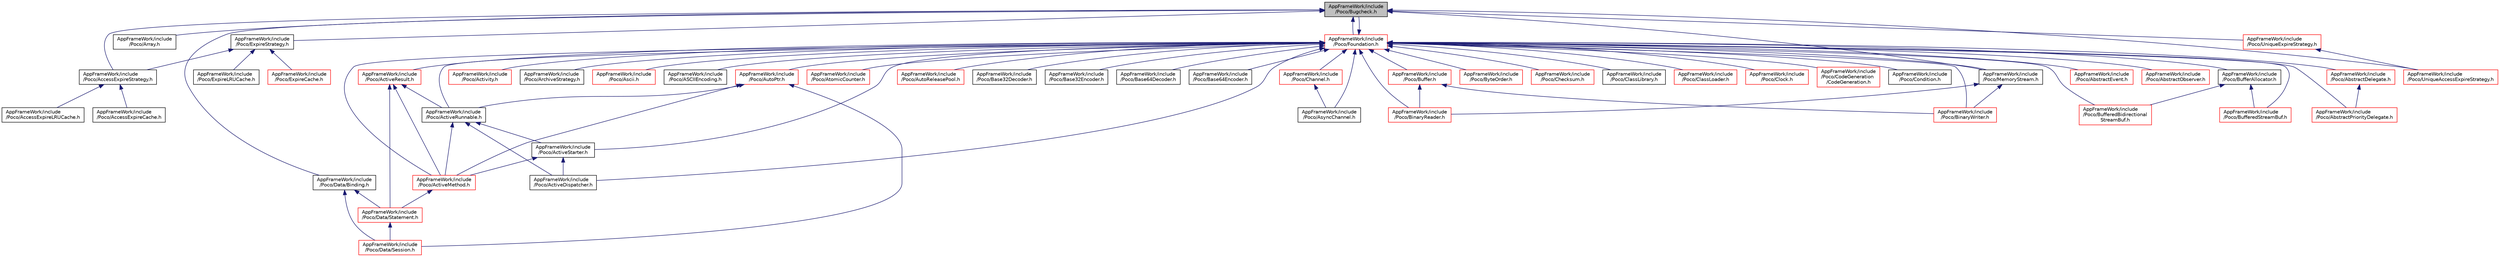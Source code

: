 digraph "AppFrameWork/include/Poco/Bugcheck.h"
{
 // LATEX_PDF_SIZE
  edge [fontname="Helvetica",fontsize="10",labelfontname="Helvetica",labelfontsize="10"];
  node [fontname="Helvetica",fontsize="10",shape=record];
  Node1 [label="AppFrameWork/include\l/Poco/Bugcheck.h",height=0.2,width=0.4,color="black", fillcolor="grey75", style="filled", fontcolor="black",tooltip=" "];
  Node1 -> Node2 [dir="back",color="midnightblue",fontsize="10",style="solid",fontname="Helvetica"];
  Node2 [label="AppFrameWork/include\l/Poco/AccessExpireStrategy.h",height=0.2,width=0.4,color="black", fillcolor="white", style="filled",URL="$AccessExpireStrategy_8h.html",tooltip=" "];
  Node2 -> Node3 [dir="back",color="midnightblue",fontsize="10",style="solid",fontname="Helvetica"];
  Node3 [label="AppFrameWork/include\l/Poco/AccessExpireCache.h",height=0.2,width=0.4,color="black", fillcolor="white", style="filled",URL="$AccessExpireCache_8h.html",tooltip=" "];
  Node2 -> Node4 [dir="back",color="midnightblue",fontsize="10",style="solid",fontname="Helvetica"];
  Node4 [label="AppFrameWork/include\l/Poco/AccessExpireLRUCache.h",height=0.2,width=0.4,color="black", fillcolor="white", style="filled",URL="$AccessExpireLRUCache_8h.html",tooltip=" "];
  Node1 -> Node5 [dir="back",color="midnightblue",fontsize="10",style="solid",fontname="Helvetica"];
  Node5 [label="AppFrameWork/include\l/Poco/Array.h",height=0.2,width=0.4,color="black", fillcolor="white", style="filled",URL="$Array_8h.html",tooltip=" "];
  Node1 -> Node6 [dir="back",color="midnightblue",fontsize="10",style="solid",fontname="Helvetica"];
  Node6 [label="AppFrameWork/include\l/Poco/Data/Binding.h",height=0.2,width=0.4,color="black", fillcolor="white", style="filled",URL="$Binding_8h.html",tooltip=" "];
  Node6 -> Node7 [dir="back",color="midnightblue",fontsize="10",style="solid",fontname="Helvetica"];
  Node7 [label="AppFrameWork/include\l/Poco/Data/Session.h",height=0.2,width=0.4,color="red", fillcolor="white", style="filled",URL="$Data_2Session_8h.html",tooltip=" "];
  Node6 -> Node20 [dir="back",color="midnightblue",fontsize="10",style="solid",fontname="Helvetica"];
  Node20 [label="AppFrameWork/include\l/Poco/Data/Statement.h",height=0.2,width=0.4,color="red", fillcolor="white", style="filled",URL="$Statement_8h.html",tooltip=" "];
  Node20 -> Node7 [dir="back",color="midnightblue",fontsize="10",style="solid",fontname="Helvetica"];
  Node1 -> Node22 [dir="back",color="midnightblue",fontsize="10",style="solid",fontname="Helvetica"];
  Node22 [label="AppFrameWork/include\l/Poco/ExpireStrategy.h",height=0.2,width=0.4,color="black", fillcolor="white", style="filled",URL="$ExpireStrategy_8h.html",tooltip=" "];
  Node22 -> Node2 [dir="back",color="midnightblue",fontsize="10",style="solid",fontname="Helvetica"];
  Node22 -> Node23 [dir="back",color="midnightblue",fontsize="10",style="solid",fontname="Helvetica"];
  Node23 [label="AppFrameWork/include\l/Poco/ExpireCache.h",height=0.2,width=0.4,color="red", fillcolor="white", style="filled",URL="$ExpireCache_8h.html",tooltip=" "];
  Node22 -> Node25 [dir="back",color="midnightblue",fontsize="10",style="solid",fontname="Helvetica"];
  Node25 [label="AppFrameWork/include\l/Poco/ExpireLRUCache.h",height=0.2,width=0.4,color="black", fillcolor="white", style="filled",URL="$ExpireLRUCache_8h.html",tooltip=" "];
  Node1 -> Node26 [dir="back",color="midnightblue",fontsize="10",style="solid",fontname="Helvetica"];
  Node26 [label="AppFrameWork/include\l/Poco/Foundation.h",height=0.2,width=0.4,color="red", fillcolor="white", style="filled",URL="$Foundation_8h.html",tooltip=" "];
  Node26 -> Node27 [dir="back",color="midnightblue",fontsize="10",style="solid",fontname="Helvetica"];
  Node27 [label="AppFrameWork/include\l/Poco/AbstractDelegate.h",height=0.2,width=0.4,color="red", fillcolor="white", style="filled",URL="$AbstractDelegate_8h.html",tooltip=" "];
  Node27 -> Node28 [dir="back",color="midnightblue",fontsize="10",style="solid",fontname="Helvetica"];
  Node28 [label="AppFrameWork/include\l/Poco/AbstractPriorityDelegate.h",height=0.2,width=0.4,color="red", fillcolor="white", style="filled",URL="$AbstractPriorityDelegate_8h.html",tooltip=" "];
  Node26 -> Node417 [dir="back",color="midnightblue",fontsize="10",style="solid",fontname="Helvetica"];
  Node417 [label="AppFrameWork/include\l/Poco/AbstractEvent.h",height=0.2,width=0.4,color="red", fillcolor="white", style="filled",URL="$AbstractEvent_8h.html",tooltip=" "];
  Node26 -> Node418 [dir="back",color="midnightblue",fontsize="10",style="solid",fontname="Helvetica"];
  Node418 [label="AppFrameWork/include\l/Poco/AbstractObserver.h",height=0.2,width=0.4,color="red", fillcolor="white", style="filled",URL="$AbstractObserver_8h.html",tooltip=" "];
  Node26 -> Node28 [dir="back",color="midnightblue",fontsize="10",style="solid",fontname="Helvetica"];
  Node26 -> Node423 [dir="back",color="midnightblue",fontsize="10",style="solid",fontname="Helvetica"];
  Node423 [label="AppFrameWork/include\l/Poco/ActiveDispatcher.h",height=0.2,width=0.4,color="black", fillcolor="white", style="filled",URL="$ActiveDispatcher_8h.html",tooltip=" "];
  Node26 -> Node424 [dir="back",color="midnightblue",fontsize="10",style="solid",fontname="Helvetica"];
  Node424 [label="AppFrameWork/include\l/Poco/ActiveMethod.h",height=0.2,width=0.4,color="red", fillcolor="white", style="filled",URL="$ActiveMethod_8h.html",tooltip=" "];
  Node424 -> Node20 [dir="back",color="midnightblue",fontsize="10",style="solid",fontname="Helvetica"];
  Node26 -> Node426 [dir="back",color="midnightblue",fontsize="10",style="solid",fontname="Helvetica"];
  Node426 [label="AppFrameWork/include\l/Poco/ActiveResult.h",height=0.2,width=0.4,color="red", fillcolor="white", style="filled",URL="$ActiveResult_8h.html",tooltip=" "];
  Node426 -> Node424 [dir="back",color="midnightblue",fontsize="10",style="solid",fontname="Helvetica"];
  Node426 -> Node427 [dir="back",color="midnightblue",fontsize="10",style="solid",fontname="Helvetica"];
  Node427 [label="AppFrameWork/include\l/Poco/ActiveRunnable.h",height=0.2,width=0.4,color="black", fillcolor="white", style="filled",URL="$ActiveRunnable_8h.html",tooltip=" "];
  Node427 -> Node423 [dir="back",color="midnightblue",fontsize="10",style="solid",fontname="Helvetica"];
  Node427 -> Node424 [dir="back",color="midnightblue",fontsize="10",style="solid",fontname="Helvetica"];
  Node427 -> Node428 [dir="back",color="midnightblue",fontsize="10",style="solid",fontname="Helvetica"];
  Node428 [label="AppFrameWork/include\l/Poco/ActiveStarter.h",height=0.2,width=0.4,color="black", fillcolor="white", style="filled",URL="$ActiveStarter_8h.html",tooltip=" "];
  Node428 -> Node423 [dir="back",color="midnightblue",fontsize="10",style="solid",fontname="Helvetica"];
  Node428 -> Node424 [dir="back",color="midnightblue",fontsize="10",style="solid",fontname="Helvetica"];
  Node426 -> Node20 [dir="back",color="midnightblue",fontsize="10",style="solid",fontname="Helvetica"];
  Node26 -> Node427 [dir="back",color="midnightblue",fontsize="10",style="solid",fontname="Helvetica"];
  Node26 -> Node428 [dir="back",color="midnightblue",fontsize="10",style="solid",fontname="Helvetica"];
  Node26 -> Node429 [dir="back",color="midnightblue",fontsize="10",style="solid",fontname="Helvetica"];
  Node429 [label="AppFrameWork/include\l/Poco/Activity.h",height=0.2,width=0.4,color="red", fillcolor="white", style="filled",URL="$Activity_8h.html",tooltip=" "];
  Node26 -> Node430 [dir="back",color="midnightblue",fontsize="10",style="solid",fontname="Helvetica"];
  Node430 [label="AppFrameWork/include\l/Poco/ArchiveStrategy.h",height=0.2,width=0.4,color="black", fillcolor="white", style="filled",URL="$ArchiveStrategy_8h.html",tooltip=" "];
  Node26 -> Node431 [dir="back",color="midnightblue",fontsize="10",style="solid",fontname="Helvetica"];
  Node431 [label="AppFrameWork/include\l/Poco/Ascii.h",height=0.2,width=0.4,color="red", fillcolor="white", style="filled",URL="$Ascii_8h.html",tooltip=" "];
  Node26 -> Node508 [dir="back",color="midnightblue",fontsize="10",style="solid",fontname="Helvetica"];
  Node508 [label="AppFrameWork/include\l/Poco/ASCIIEncoding.h",height=0.2,width=0.4,color="black", fillcolor="white", style="filled",URL="$ASCIIEncoding_8h.html",tooltip=" "];
  Node26 -> Node509 [dir="back",color="midnightblue",fontsize="10",style="solid",fontname="Helvetica"];
  Node509 [label="AppFrameWork/include\l/Poco/AsyncChannel.h",height=0.2,width=0.4,color="black", fillcolor="white", style="filled",URL="$AsyncChannel_8h.html",tooltip=" "];
  Node26 -> Node510 [dir="back",color="midnightblue",fontsize="10",style="solid",fontname="Helvetica"];
  Node510 [label="AppFrameWork/include\l/Poco/AtomicCounter.h",height=0.2,width=0.4,color="red", fillcolor="white", style="filled",URL="$AtomicCounter_8h.html",tooltip=" "];
  Node26 -> Node710 [dir="back",color="midnightblue",fontsize="10",style="solid",fontname="Helvetica"];
  Node710 [label="AppFrameWork/include\l/Poco/AutoPtr.h",height=0.2,width=0.4,color="red", fillcolor="white", style="filled",URL="$AutoPtr_8h.html",tooltip=" "];
  Node710 -> Node424 [dir="back",color="midnightblue",fontsize="10",style="solid",fontname="Helvetica"];
  Node710 -> Node427 [dir="back",color="midnightblue",fontsize="10",style="solid",fontname="Helvetica"];
  Node710 -> Node7 [dir="back",color="midnightblue",fontsize="10",style="solid",fontname="Helvetica"];
  Node26 -> Node716 [dir="back",color="midnightblue",fontsize="10",style="solid",fontname="Helvetica"];
  Node716 [label="AppFrameWork/include\l/Poco/AutoReleasePool.h",height=0.2,width=0.4,color="red", fillcolor="white", style="filled",URL="$AutoReleasePool_8h.html",tooltip=" "];
  Node26 -> Node718 [dir="back",color="midnightblue",fontsize="10",style="solid",fontname="Helvetica"];
  Node718 [label="AppFrameWork/include\l/Poco/Base32Decoder.h",height=0.2,width=0.4,color="black", fillcolor="white", style="filled",URL="$Base32Decoder_8h.html",tooltip=" "];
  Node26 -> Node719 [dir="back",color="midnightblue",fontsize="10",style="solid",fontname="Helvetica"];
  Node719 [label="AppFrameWork/include\l/Poco/Base32Encoder.h",height=0.2,width=0.4,color="black", fillcolor="white", style="filled",URL="$Base32Encoder_8h.html",tooltip=" "];
  Node26 -> Node720 [dir="back",color="midnightblue",fontsize="10",style="solid",fontname="Helvetica"];
  Node720 [label="AppFrameWork/include\l/Poco/Base64Decoder.h",height=0.2,width=0.4,color="black", fillcolor="white", style="filled",URL="$Base64Decoder_8h.html",tooltip=" "];
  Node26 -> Node721 [dir="back",color="midnightblue",fontsize="10",style="solid",fontname="Helvetica"];
  Node721 [label="AppFrameWork/include\l/Poco/Base64Encoder.h",height=0.2,width=0.4,color="black", fillcolor="white", style="filled",URL="$Base64Encoder_8h.html",tooltip=" "];
  Node26 -> Node722 [dir="back",color="midnightblue",fontsize="10",style="solid",fontname="Helvetica"];
  Node722 [label="AppFrameWork/include\l/Poco/BinaryReader.h",height=0.2,width=0.4,color="red", fillcolor="white", style="filled",URL="$BinaryReader_8h.html",tooltip=" "];
  Node26 -> Node724 [dir="back",color="midnightblue",fontsize="10",style="solid",fontname="Helvetica"];
  Node724 [label="AppFrameWork/include\l/Poco/BinaryWriter.h",height=0.2,width=0.4,color="red", fillcolor="white", style="filled",URL="$BinaryWriter_8h.html",tooltip=" "];
  Node26 -> Node726 [dir="back",color="midnightblue",fontsize="10",style="solid",fontname="Helvetica"];
  Node726 [label="AppFrameWork/include\l/Poco/Buffer.h",height=0.2,width=0.4,color="red", fillcolor="white", style="filled",URL="$Buffer_8h.html",tooltip=" "];
  Node726 -> Node722 [dir="back",color="midnightblue",fontsize="10",style="solid",fontname="Helvetica"];
  Node726 -> Node724 [dir="back",color="midnightblue",fontsize="10",style="solid",fontname="Helvetica"];
  Node26 -> Node731 [dir="back",color="midnightblue",fontsize="10",style="solid",fontname="Helvetica"];
  Node731 [label="AppFrameWork/include\l/Poco/BufferAllocator.h",height=0.2,width=0.4,color="black", fillcolor="white", style="filled",URL="$BufferAllocator_8h.html",tooltip=" "];
  Node731 -> Node732 [dir="back",color="midnightblue",fontsize="10",style="solid",fontname="Helvetica"];
  Node732 [label="AppFrameWork/include\l/Poco/BufferedBidirectional\lStreamBuf.h",height=0.2,width=0.4,color="red", fillcolor="white", style="filled",URL="$BufferedBidirectionalStreamBuf_8h.html",tooltip=" "];
  Node731 -> Node739 [dir="back",color="midnightblue",fontsize="10",style="solid",fontname="Helvetica"];
  Node739 [label="AppFrameWork/include\l/Poco/BufferedStreamBuf.h",height=0.2,width=0.4,color="red", fillcolor="white", style="filled",URL="$BufferedStreamBuf_8h.html",tooltip=" "];
  Node26 -> Node732 [dir="back",color="midnightblue",fontsize="10",style="solid",fontname="Helvetica"];
  Node26 -> Node739 [dir="back",color="midnightblue",fontsize="10",style="solid",fontname="Helvetica"];
  Node26 -> Node1 [dir="back",color="midnightblue",fontsize="10",style="solid",fontname="Helvetica"];
  Node26 -> Node751 [dir="back",color="midnightblue",fontsize="10",style="solid",fontname="Helvetica"];
  Node751 [label="AppFrameWork/include\l/Poco/ByteOrder.h",height=0.2,width=0.4,color="red", fillcolor="white", style="filled",URL="$ByteOrder_8h.html",tooltip=" "];
  Node26 -> Node539 [dir="back",color="midnightblue",fontsize="10",style="solid",fontname="Helvetica"];
  Node539 [label="AppFrameWork/include\l/Poco/Channel.h",height=0.2,width=0.4,color="red", fillcolor="white", style="filled",URL="$Channel_8h.html",tooltip=" "];
  Node539 -> Node509 [dir="back",color="midnightblue",fontsize="10",style="solid",fontname="Helvetica"];
  Node26 -> Node753 [dir="back",color="midnightblue",fontsize="10",style="solid",fontname="Helvetica"];
  Node753 [label="AppFrameWork/include\l/Poco/Checksum.h",height=0.2,width=0.4,color="red", fillcolor="white", style="filled",URL="$Checksum_8h.html",tooltip=" "];
  Node26 -> Node754 [dir="back",color="midnightblue",fontsize="10",style="solid",fontname="Helvetica"];
  Node754 [label="AppFrameWork/include\l/Poco/ClassLibrary.h",height=0.2,width=0.4,color="black", fillcolor="white", style="filled",URL="$ClassLibrary_8h.html",tooltip=" "];
  Node26 -> Node755 [dir="back",color="midnightblue",fontsize="10",style="solid",fontname="Helvetica"];
  Node755 [label="AppFrameWork/include\l/Poco/ClassLoader.h",height=0.2,width=0.4,color="red", fillcolor="white", style="filled",URL="$ClassLoader_8h.html",tooltip=" "];
  Node26 -> Node756 [dir="back",color="midnightblue",fontsize="10",style="solid",fontname="Helvetica"];
  Node756 [label="AppFrameWork/include\l/Poco/Clock.h",height=0.2,width=0.4,color="red", fillcolor="white", style="filled",URL="$Clock_8h.html",tooltip=" "];
  Node26 -> Node758 [dir="back",color="midnightblue",fontsize="10",style="solid",fontname="Helvetica"];
  Node758 [label="AppFrameWork/include\l/Poco/CodeGeneration\l/CodeGeneration.h",height=0.2,width=0.4,color="red", fillcolor="white", style="filled",URL="$CodeGeneration_8h.html",tooltip=" "];
  Node26 -> Node764 [dir="back",color="midnightblue",fontsize="10",style="solid",fontname="Helvetica"];
  Node764 [label="AppFrameWork/include\l/Poco/Condition.h",height=0.2,width=0.4,color="black", fillcolor="white", style="filled",URL="$Condition_8h.html",tooltip=" "];
  Node26 -> Node935 [dir="back",color="midnightblue",fontsize="10",style="solid",fontname="Helvetica"];
  Node935 [label="AppFrameWork/include\l/Poco/MemoryStream.h",height=0.2,width=0.4,color="black", fillcolor="white", style="filled",URL="$MemoryStream_8h.html",tooltip=" "];
  Node935 -> Node722 [dir="back",color="midnightblue",fontsize="10",style="solid",fontname="Helvetica"];
  Node935 -> Node724 [dir="back",color="midnightblue",fontsize="10",style="solid",fontname="Helvetica"];
  Node1 -> Node935 [dir="back",color="midnightblue",fontsize="10",style="solid",fontname="Helvetica"];
  Node1 -> Node845 [dir="back",color="midnightblue",fontsize="10",style="solid",fontname="Helvetica"];
  Node845 [label="AppFrameWork/include\l/Poco/UniqueAccessExpireStrategy.h",height=0.2,width=0.4,color="red", fillcolor="white", style="filled",URL="$UniqueAccessExpireStrategy_8h.html",tooltip=" "];
  Node1 -> Node846 [dir="back",color="midnightblue",fontsize="10",style="solid",fontname="Helvetica"];
  Node846 [label="AppFrameWork/include\l/Poco/UniqueExpireStrategy.h",height=0.2,width=0.4,color="red", fillcolor="white", style="filled",URL="$UniqueExpireStrategy_8h.html",tooltip=" "];
  Node846 -> Node845 [dir="back",color="midnightblue",fontsize="10",style="solid",fontname="Helvetica"];
}
